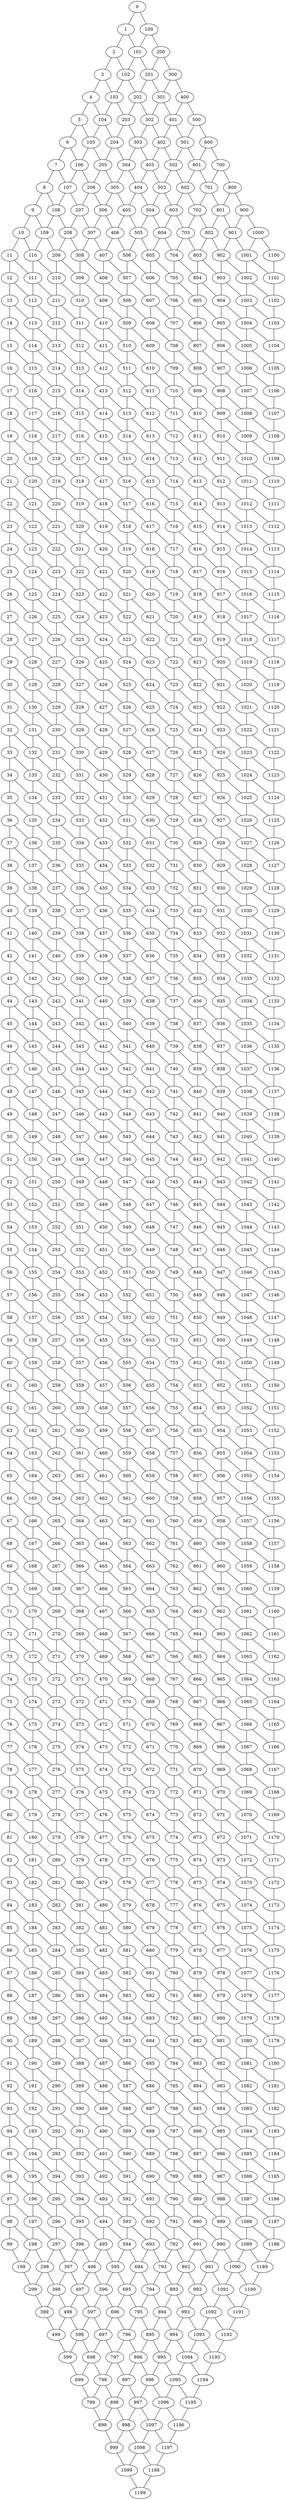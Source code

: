 graph G {
  0;
  1;
  2;
  3;
  4;
  5;
  6;
  7;
  8;
  9;
  10;
  11;
  12;
  13;
  14;
  15;
  16;
  17;
  18;
  19;
  20;
  21;
  22;
  23;
  24;
  25;
  26;
  27;
  28;
  29;
  30;
  31;
  32;
  33;
  34;
  35;
  36;
  37;
  38;
  39;
  40;
  41;
  42;
  43;
  44;
  45;
  46;
  47;
  48;
  49;
  50;
  51;
  52;
  53;
  54;
  55;
  56;
  57;
  58;
  59;
  60;
  61;
  62;
  63;
  64;
  65;
  66;
  67;
  68;
  69;
  70;
  71;
  72;
  73;
  74;
  75;
  76;
  77;
  78;
  79;
  80;
  81;
  82;
  83;
  84;
  85;
  86;
  87;
  88;
  89;
  90;
  91;
  92;
  93;
  94;
  95;
  96;
  97;
  98;
  99;
  100;
  101;
  102;
  103;
  104;
  105;
  106;
  107;
  108;
  109;
  110;
  111;
  112;
  113;
  114;
  115;
  116;
  117;
  118;
  119;
  120;
  121;
  122;
  123;
  124;
  125;
  126;
  127;
  128;
  129;
  130;
  131;
  132;
  133;
  134;
  135;
  136;
  137;
  138;
  139;
  140;
  141;
  142;
  143;
  144;
  145;
  146;
  147;
  148;
  149;
  150;
  151;
  152;
  153;
  154;
  155;
  156;
  157;
  158;
  159;
  160;
  161;
  162;
  163;
  164;
  165;
  166;
  167;
  168;
  169;
  170;
  171;
  172;
  173;
  174;
  175;
  176;
  177;
  178;
  179;
  180;
  181;
  182;
  183;
  184;
  185;
  186;
  187;
  188;
  189;
  190;
  191;
  192;
  193;
  194;
  195;
  196;
  197;
  198;
  199;
  200;
  201;
  202;
  203;
  204;
  205;
  206;
  207;
  208;
  209;
  210;
  211;
  212;
  213;
  214;
  215;
  216;
  217;
  218;
  219;
  220;
  221;
  222;
  223;
  224;
  225;
  226;
  227;
  228;
  229;
  230;
  231;
  232;
  233;
  234;
  235;
  236;
  237;
  238;
  239;
  240;
  241;
  242;
  243;
  244;
  245;
  246;
  247;
  248;
  249;
  250;
  251;
  252;
  253;
  254;
  255;
  256;
  257;
  258;
  259;
  260;
  261;
  262;
  263;
  264;
  265;
  266;
  267;
  268;
  269;
  270;
  271;
  272;
  273;
  274;
  275;
  276;
  277;
  278;
  279;
  280;
  281;
  282;
  283;
  284;
  285;
  286;
  287;
  288;
  289;
  290;
  291;
  292;
  293;
  294;
  295;
  296;
  297;
  298;
  299;
  300;
  301;
  302;
  303;
  304;
  305;
  306;
  307;
  308;
  309;
  310;
  311;
  312;
  313;
  314;
  315;
  316;
  317;
  318;
  319;
  320;
  321;
  322;
  323;
  324;
  325;
  326;
  327;
  328;
  329;
  330;
  331;
  332;
  333;
  334;
  335;
  336;
  337;
  338;
  339;
  340;
  341;
  342;
  343;
  344;
  345;
  346;
  347;
  348;
  349;
  350;
  351;
  352;
  353;
  354;
  355;
  356;
  357;
  358;
  359;
  360;
  361;
  362;
  363;
  364;
  365;
  366;
  367;
  368;
  369;
  370;
  371;
  372;
  373;
  374;
  375;
  376;
  377;
  378;
  379;
  380;
  381;
  382;
  383;
  384;
  385;
  386;
  387;
  388;
  389;
  390;
  391;
  392;
  393;
  394;
  395;
  396;
  397;
  398;
  399;
  400;
  401;
  402;
  403;
  404;
  405;
  406;
  407;
  408;
  409;
  410;
  411;
  412;
  413;
  414;
  415;
  416;
  417;
  418;
  419;
  420;
  421;
  422;
  423;
  424;
  425;
  426;
  427;
  428;
  429;
  430;
  431;
  432;
  433;
  434;
  435;
  436;
  437;
  438;
  439;
  440;
  441;
  442;
  443;
  444;
  445;
  446;
  447;
  448;
  449;
  450;
  451;
  452;
  453;
  454;
  455;
  456;
  457;
  458;
  459;
  460;
  461;
  462;
  463;
  464;
  465;
  466;
  467;
  468;
  469;
  470;
  471;
  472;
  473;
  474;
  475;
  476;
  477;
  478;
  479;
  480;
  481;
  482;
  483;
  484;
  485;
  486;
  487;
  488;
  489;
  490;
  491;
  492;
  493;
  494;
  495;
  496;
  497;
  498;
  499;
  500;
  501;
  502;
  503;
  504;
  505;
  506;
  507;
  508;
  509;
  510;
  511;
  512;
  513;
  514;
  515;
  516;
  517;
  518;
  519;
  520;
  521;
  522;
  523;
  524;
  525;
  526;
  527;
  528;
  529;
  530;
  531;
  532;
  533;
  534;
  535;
  536;
  537;
  538;
  539;
  540;
  541;
  542;
  543;
  544;
  545;
  546;
  547;
  548;
  549;
  550;
  551;
  552;
  553;
  554;
  555;
  556;
  557;
  558;
  559;
  560;
  561;
  562;
  563;
  564;
  565;
  566;
  567;
  568;
  569;
  570;
  571;
  572;
  573;
  574;
  575;
  576;
  577;
  578;
  579;
  580;
  581;
  582;
  583;
  584;
  585;
  586;
  587;
  588;
  589;
  590;
  591;
  592;
  593;
  594;
  595;
  596;
  597;
  598;
  599;
  600;
  601;
  602;
  603;
  604;
  605;
  606;
  607;
  608;
  609;
  610;
  611;
  612;
  613;
  614;
  615;
  616;
  617;
  618;
  619;
  620;
  621;
  622;
  623;
  624;
  625;
  626;
  627;
  628;
  629;
  630;
  631;
  632;
  633;
  634;
  635;
  636;
  637;
  638;
  639;
  640;
  641;
  642;
  643;
  644;
  645;
  646;
  647;
  648;
  649;
  650;
  651;
  652;
  653;
  654;
  655;
  656;
  657;
  658;
  659;
  660;
  661;
  662;
  663;
  664;
  665;
  666;
  667;
  668;
  669;
  670;
  671;
  672;
  673;
  674;
  675;
  676;
  677;
  678;
  679;
  680;
  681;
  682;
  683;
  684;
  685;
  686;
  687;
  688;
  689;
  690;
  691;
  692;
  693;
  694;
  695;
  696;
  697;
  698;
  699;
  700;
  701;
  702;
  703;
  704;
  705;
  706;
  707;
  708;
  709;
  710;
  711;
  712;
  713;
  714;
  715;
  716;
  717;
  718;
  719;
  720;
  721;
  722;
  723;
  724;
  725;
  726;
  727;
  728;
  729;
  730;
  731;
  732;
  733;
  734;
  735;
  736;
  737;
  738;
  739;
  740;
  741;
  742;
  743;
  744;
  745;
  746;
  747;
  748;
  749;
  750;
  751;
  752;
  753;
  754;
  755;
  756;
  757;
  758;
  759;
  760;
  761;
  762;
  763;
  764;
  765;
  766;
  767;
  768;
  769;
  770;
  771;
  772;
  773;
  774;
  775;
  776;
  777;
  778;
  779;
  780;
  781;
  782;
  783;
  784;
  785;
  786;
  787;
  788;
  789;
  790;
  791;
  792;
  793;
  794;
  795;
  796;
  797;
  798;
  799;
  800;
  801;
  802;
  803;
  804;
  805;
  806;
  807;
  808;
  809;
  810;
  811;
  812;
  813;
  814;
  815;
  816;
  817;
  818;
  819;
  820;
  821;
  822;
  823;
  824;
  825;
  826;
  827;
  828;
  829;
  830;
  831;
  832;
  833;
  834;
  835;
  836;
  837;
  838;
  839;
  840;
  841;
  842;
  843;
  844;
  845;
  846;
  847;
  848;
  849;
  850;
  851;
  852;
  853;
  854;
  855;
  856;
  857;
  858;
  859;
  860;
  861;
  862;
  863;
  864;
  865;
  866;
  867;
  868;
  869;
  870;
  871;
  872;
  873;
  874;
  875;
  876;
  877;
  878;
  879;
  880;
  881;
  882;
  883;
  884;
  885;
  886;
  887;
  888;
  889;
  890;
  891;
  892;
  893;
  894;
  895;
  896;
  897;
  898;
  899;
  900;
  901;
  902;
  903;
  904;
  905;
  906;
  907;
  908;
  909;
  910;
  911;
  912;
  913;
  914;
  915;
  916;
  917;
  918;
  919;
  920;
  921;
  922;
  923;
  924;
  925;
  926;
  927;
  928;
  929;
  930;
  931;
  932;
  933;
  934;
  935;
  936;
  937;
  938;
  939;
  940;
  941;
  942;
  943;
  944;
  945;
  946;
  947;
  948;
  949;
  950;
  951;
  952;
  953;
  954;
  955;
  956;
  957;
  958;
  959;
  960;
  961;
  962;
  963;
  964;
  965;
  966;
  967;
  968;
  969;
  970;
  971;
  972;
  973;
  974;
  975;
  976;
  977;
  978;
  979;
  980;
  981;
  982;
  983;
  984;
  985;
  986;
  987;
  988;
  989;
  990;
  991;
  992;
  993;
  994;
  995;
  996;
  997;
  998;
  999;
  1000;
  1001;
  1002;
  1003;
  1004;
  1005;
  1006;
  1007;
  1008;
  1009;
  1010;
  1011;
  1012;
  1013;
  1014;
  1015;
  1016;
  1017;
  1018;
  1019;
  1020;
  1021;
  1022;
  1023;
  1024;
  1025;
  1026;
  1027;
  1028;
  1029;
  1030;
  1031;
  1032;
  1033;
  1034;
  1035;
  1036;
  1037;
  1038;
  1039;
  1040;
  1041;
  1042;
  1043;
  1044;
  1045;
  1046;
  1047;
  1048;
  1049;
  1050;
  1051;
  1052;
  1053;
  1054;
  1055;
  1056;
  1057;
  1058;
  1059;
  1060;
  1061;
  1062;
  1063;
  1064;
  1065;
  1066;
  1067;
  1068;
  1069;
  1070;
  1071;
  1072;
  1073;
  1074;
  1075;
  1076;
  1077;
  1078;
  1079;
  1080;
  1081;
  1082;
  1083;
  1084;
  1085;
  1086;
  1087;
  1088;
  1089;
  1090;
  1091;
  1092;
  1093;
  1094;
  1095;
  1096;
  1097;
  1098;
  1099;
  1100;
  1101;
  1102;
  1103;
  1104;
  1105;
  1106;
  1107;
  1108;
  1109;
  1110;
  1111;
  1112;
  1113;
  1114;
  1115;
  1116;
  1117;
  1118;
  1119;
  1120;
  1121;
  1122;
  1123;
  1124;
  1125;
  1126;
  1127;
  1128;
  1129;
  1130;
  1131;
  1132;
  1133;
  1134;
  1135;
  1136;
  1137;
  1138;
  1139;
  1140;
  1141;
  1142;
  1143;
  1144;
  1145;
  1146;
  1147;
  1148;
  1149;
  1150;
  1151;
  1152;
  1153;
  1154;
  1155;
  1156;
  1157;
  1158;
  1159;
  1160;
  1161;
  1162;
  1163;
  1164;
  1165;
  1166;
  1167;
  1168;
  1169;
  1170;
  1171;
  1172;
  1173;
  1174;
  1175;
  1176;
  1177;
  1178;
  1179;
  1180;
  1181;
  1182;
  1183;
  1184;
  1185;
  1186;
  1187;
  1188;
  1189;
  1190;
  1191;
  1192;
  1193;
  1194;
  1195;
  1196;
  1197;
  1198;
  1199;
   0 -- 100;
   0 -- 1;
   1 -- 101;
   1 -- 2;
   2 -- 102;
   2 -- 3;
   3 -- 103;
   3 -- 4;
   4 -- 104;
   4 -- 5;
   5 -- 105;
   5 -- 6;
   6 -- 106;
   6 -- 7;
   7 -- 107;
   7 -- 8;
   8 -- 108;
   8 -- 9;
   9 -- 109;
   9 -- 10;
   10 -- 110;
   10 -- 11;
   11 -- 111;
   11 -- 12;
   12 -- 112;
   12 -- 13;
   13 -- 113;
   13 -- 14;
   14 -- 114;
   14 -- 15;
   15 -- 115;
   15 -- 16;
   16 -- 116;
   16 -- 17;
   17 -- 117;
   17 -- 18;
   18 -- 118;
   18 -- 19;
   19 -- 119;
   19 -- 20;
   20 -- 120;
   20 -- 21;
   21 -- 121;
   21 -- 22;
   22 -- 122;
   22 -- 23;
   23 -- 123;
   23 -- 24;
   24 -- 124;
   24 -- 25;
   25 -- 125;
   25 -- 26;
   26 -- 126;
   26 -- 27;
   27 -- 127;
   27 -- 28;
   28 -- 128;
   28 -- 29;
   29 -- 129;
   29 -- 30;
   30 -- 130;
   30 -- 31;
   31 -- 131;
   31 -- 32;
   32 -- 132;
   32 -- 33;
   33 -- 133;
   33 -- 34;
   34 -- 134;
   34 -- 35;
   35 -- 135;
   35 -- 36;
   36 -- 136;
   36 -- 37;
   37 -- 137;
   37 -- 38;
   38 -- 138;
   38 -- 39;
   39 -- 139;
   39 -- 40;
   40 -- 140;
   40 -- 41;
   41 -- 141;
   41 -- 42;
   42 -- 142;
   42 -- 43;
   43 -- 143;
   43 -- 44;
   44 -- 144;
   44 -- 45;
   45 -- 145;
   45 -- 46;
   46 -- 146;
   46 -- 47;
   47 -- 147;
   47 -- 48;
   48 -- 148;
   48 -- 49;
   49 -- 149;
   49 -- 50;
   50 -- 150;
   50 -- 51;
   51 -- 151;
   51 -- 52;
   52 -- 152;
   52 -- 53;
   53 -- 153;
   53 -- 54;
   54 -- 154;
   54 -- 55;
   55 -- 155;
   55 -- 56;
   56 -- 156;
   56 -- 57;
   57 -- 157;
   57 -- 58;
   58 -- 158;
   58 -- 59;
   59 -- 159;
   59 -- 60;
   60 -- 160;
   60 -- 61;
   61 -- 161;
   61 -- 62;
   62 -- 162;
   62 -- 63;
   63 -- 163;
   63 -- 64;
   64 -- 164;
   64 -- 65;
   65 -- 165;
   65 -- 66;
   66 -- 166;
   66 -- 67;
   67 -- 167;
   67 -- 68;
   68 -- 168;
   68 -- 69;
   69 -- 169;
   69 -- 70;
   70 -- 170;
   70 -- 71;
   71 -- 171;
   71 -- 72;
   72 -- 172;
   72 -- 73;
   73 -- 173;
   73 -- 74;
   74 -- 174;
   74 -- 75;
   75 -- 175;
   75 -- 76;
   76 -- 176;
   76 -- 77;
   77 -- 177;
   77 -- 78;
   78 -- 178;
   78 -- 79;
   79 -- 179;
   79 -- 80;
   80 -- 180;
   80 -- 81;
   81 -- 181;
   81 -- 82;
   82 -- 182;
   82 -- 83;
   83 -- 183;
   83 -- 84;
   84 -- 184;
   84 -- 85;
   85 -- 185;
   85 -- 86;
   86 -- 186;
   86 -- 87;
   87 -- 187;
   87 -- 88;
   88 -- 188;
   88 -- 89;
   89 -- 189;
   89 -- 90;
   90 -- 190;
   90 -- 91;
   91 -- 191;
   91 -- 92;
   92 -- 192;
   92 -- 93;
   93 -- 193;
   93 -- 94;
   94 -- 194;
   94 -- 95;
   95 -- 195;
   95 -- 96;
   96 -- 196;
   96 -- 97;
   97 -- 197;
   97 -- 98;
   98 -- 198;
   98 -- 99;
   99 -- 199;
   100 -- 200;
   100 -- 101;
   101 -- 201;
   101 -- 102;
   102 -- 202;
   102 -- 103;
   103 -- 203;
   103 -- 104;
   104 -- 204;
   104 -- 105;
   105 -- 205;
   105 -- 106;
   106 -- 206;
   106 -- 107;
   107 -- 207;
   107 -- 108;
   108 -- 208;
   108 -- 109;
   109 -- 209;
   109 -- 110;
   110 -- 210;
   110 -- 111;
   111 -- 211;
   111 -- 112;
   112 -- 212;
   112 -- 113;
   113 -- 213;
   113 -- 114;
   114 -- 214;
   114 -- 115;
   115 -- 215;
   115 -- 116;
   116 -- 216;
   116 -- 117;
   117 -- 217;
   117 -- 118;
   118 -- 218;
   118 -- 119;
   119 -- 219;
   119 -- 120;
   120 -- 220;
   120 -- 121;
   121 -- 221;
   121 -- 122;
   122 -- 222;
   122 -- 123;
   123 -- 223;
   123 -- 124;
   124 -- 224;
   124 -- 125;
   125 -- 225;
   125 -- 126;
   126 -- 226;
   126 -- 127;
   127 -- 227;
   127 -- 128;
   128 -- 228;
   128 -- 129;
   129 -- 229;
   129 -- 130;
   130 -- 230;
   130 -- 131;
   131 -- 231;
   131 -- 132;
   132 -- 232;
   132 -- 133;
   133 -- 233;
   133 -- 134;
   134 -- 234;
   134 -- 135;
   135 -- 235;
   135 -- 136;
   136 -- 236;
   136 -- 137;
   137 -- 237;
   137 -- 138;
   138 -- 238;
   138 -- 139;
   139 -- 239;
   139 -- 140;
   140 -- 240;
   140 -- 141;
   141 -- 241;
   141 -- 142;
   142 -- 242;
   142 -- 143;
   143 -- 243;
   143 -- 144;
   144 -- 244;
   144 -- 145;
   145 -- 245;
   145 -- 146;
   146 -- 246;
   146 -- 147;
   147 -- 247;
   147 -- 148;
   148 -- 248;
   148 -- 149;
   149 -- 249;
   149 -- 150;
   150 -- 250;
   150 -- 151;
   151 -- 251;
   151 -- 152;
   152 -- 252;
   152 -- 153;
   153 -- 253;
   153 -- 154;
   154 -- 254;
   154 -- 155;
   155 -- 255;
   155 -- 156;
   156 -- 256;
   156 -- 157;
   157 -- 257;
   157 -- 158;
   158 -- 258;
   158 -- 159;
   159 -- 259;
   159 -- 160;
   160 -- 260;
   160 -- 161;
   161 -- 261;
   161 -- 162;
   162 -- 262;
   162 -- 163;
   163 -- 263;
   163 -- 164;
   164 -- 264;
   164 -- 165;
   165 -- 265;
   165 -- 166;
   166 -- 266;
   166 -- 167;
   167 -- 267;
   167 -- 168;
   168 -- 268;
   168 -- 169;
   169 -- 269;
   169 -- 170;
   170 -- 270;
   170 -- 171;
   171 -- 271;
   171 -- 172;
   172 -- 272;
   172 -- 173;
   173 -- 273;
   173 -- 174;
   174 -- 274;
   174 -- 175;
   175 -- 275;
   175 -- 176;
   176 -- 276;
   176 -- 177;
   177 -- 277;
   177 -- 178;
   178 -- 278;
   178 -- 179;
   179 -- 279;
   179 -- 180;
   180 -- 280;
   180 -- 181;
   181 -- 281;
   181 -- 182;
   182 -- 282;
   182 -- 183;
   183 -- 283;
   183 -- 184;
   184 -- 284;
   184 -- 185;
   185 -- 285;
   185 -- 186;
   186 -- 286;
   186 -- 187;
   187 -- 287;
   187 -- 188;
   188 -- 288;
   188 -- 189;
   189 -- 289;
   189 -- 190;
   190 -- 290;
   190 -- 191;
   191 -- 291;
   191 -- 192;
   192 -- 292;
   192 -- 193;
   193 -- 293;
   193 -- 194;
   194 -- 294;
   194 -- 195;
   195 -- 295;
   195 -- 196;
   196 -- 296;
   196 -- 197;
   197 -- 297;
   197 -- 198;
   198 -- 298;
   198 -- 199;
   199 -- 299;
   200 -- 300;
   200 -- 201;
   201 -- 301;
   201 -- 202;
   202 -- 302;
   202 -- 203;
   203 -- 303;
   203 -- 204;
   204 -- 304;
   204 -- 205;
   205 -- 305;
   205 -- 206;
   206 -- 306;
   206 -- 207;
   207 -- 307;
   207 -- 208;
   208 -- 308;
   208 -- 209;
   209 -- 309;
   209 -- 210;
   210 -- 310;
   210 -- 211;
   211 -- 311;
   211 -- 212;
   212 -- 312;
   212 -- 213;
   213 -- 313;
   213 -- 214;
   214 -- 314;
   214 -- 215;
   215 -- 315;
   215 -- 216;
   216 -- 316;
   216 -- 217;
   217 -- 317;
   217 -- 218;
   218 -- 318;
   218 -- 219;
   219 -- 319;
   219 -- 220;
   220 -- 320;
   220 -- 221;
   221 -- 321;
   221 -- 222;
   222 -- 322;
   222 -- 223;
   223 -- 323;
   223 -- 224;
   224 -- 324;
   224 -- 225;
   225 -- 325;
   225 -- 226;
   226 -- 326;
   226 -- 227;
   227 -- 327;
   227 -- 228;
   228 -- 328;
   228 -- 229;
   229 -- 329;
   229 -- 230;
   230 -- 330;
   230 -- 231;
   231 -- 331;
   231 -- 232;
   232 -- 332;
   232 -- 233;
   233 -- 333;
   233 -- 234;
   234 -- 334;
   234 -- 235;
   235 -- 335;
   235 -- 236;
   236 -- 336;
   236 -- 237;
   237 -- 337;
   237 -- 238;
   238 -- 338;
   238 -- 239;
   239 -- 339;
   239 -- 240;
   240 -- 340;
   240 -- 241;
   241 -- 341;
   241 -- 242;
   242 -- 342;
   242 -- 243;
   243 -- 343;
   243 -- 244;
   244 -- 344;
   244 -- 245;
   245 -- 345;
   245 -- 246;
   246 -- 346;
   246 -- 247;
   247 -- 347;
   247 -- 248;
   248 -- 348;
   248 -- 249;
   249 -- 349;
   249 -- 250;
   250 -- 350;
   250 -- 251;
   251 -- 351;
   251 -- 252;
   252 -- 352;
   252 -- 253;
   253 -- 353;
   253 -- 254;
   254 -- 354;
   254 -- 255;
   255 -- 355;
   255 -- 256;
   256 -- 356;
   256 -- 257;
   257 -- 357;
   257 -- 258;
   258 -- 358;
   258 -- 259;
   259 -- 359;
   259 -- 260;
   260 -- 360;
   260 -- 261;
   261 -- 361;
   261 -- 262;
   262 -- 362;
   262 -- 263;
   263 -- 363;
   263 -- 264;
   264 -- 364;
   264 -- 265;
   265 -- 365;
   265 -- 266;
   266 -- 366;
   266 -- 267;
   267 -- 367;
   267 -- 268;
   268 -- 368;
   268 -- 269;
   269 -- 369;
   269 -- 270;
   270 -- 370;
   270 -- 271;
   271 -- 371;
   271 -- 272;
   272 -- 372;
   272 -- 273;
   273 -- 373;
   273 -- 274;
   274 -- 374;
   274 -- 275;
   275 -- 375;
   275 -- 276;
   276 -- 376;
   276 -- 277;
   277 -- 377;
   277 -- 278;
   278 -- 378;
   278 -- 279;
   279 -- 379;
   279 -- 280;
   280 -- 380;
   280 -- 281;
   281 -- 381;
   281 -- 282;
   282 -- 382;
   282 -- 283;
   283 -- 383;
   283 -- 284;
   284 -- 384;
   284 -- 285;
   285 -- 385;
   285 -- 286;
   286 -- 386;
   286 -- 287;
   287 -- 387;
   287 -- 288;
   288 -- 388;
   288 -- 289;
   289 -- 389;
   289 -- 290;
   290 -- 390;
   290 -- 291;
   291 -- 391;
   291 -- 292;
   292 -- 392;
   292 -- 293;
   293 -- 393;
   293 -- 294;
   294 -- 394;
   294 -- 295;
   295 -- 395;
   295 -- 296;
   296 -- 396;
   296 -- 297;
   297 -- 397;
   297 -- 298;
   298 -- 398;
   298 -- 299;
   299 -- 399;
   300 -- 400;
   300 -- 301;
   301 -- 401;
   301 -- 302;
   302 -- 402;
   302 -- 303;
   303 -- 403;
   303 -- 304;
   304 -- 404;
   304 -- 305;
   305 -- 405;
   305 -- 306;
   306 -- 406;
   306 -- 307;
   307 -- 407;
   307 -- 308;
   308 -- 408;
   308 -- 309;
   309 -- 409;
   309 -- 310;
   310 -- 410;
   310 -- 311;
   311 -- 411;
   311 -- 312;
   312 -- 412;
   312 -- 313;
   313 -- 413;
   313 -- 314;
   314 -- 414;
   314 -- 315;
   315 -- 415;
   315 -- 316;
   316 -- 416;
   316 -- 317;
   317 -- 417;
   317 -- 318;
   318 -- 418;
   318 -- 319;
   319 -- 419;
   319 -- 320;
   320 -- 420;
   320 -- 321;
   321 -- 421;
   321 -- 322;
   322 -- 422;
   322 -- 323;
   323 -- 423;
   323 -- 324;
   324 -- 424;
   324 -- 325;
   325 -- 425;
   325 -- 326;
   326 -- 426;
   326 -- 327;
   327 -- 427;
   327 -- 328;
   328 -- 428;
   328 -- 329;
   329 -- 429;
   329 -- 330;
   330 -- 430;
   330 -- 331;
   331 -- 431;
   331 -- 332;
   332 -- 432;
   332 -- 333;
   333 -- 433;
   333 -- 334;
   334 -- 434;
   334 -- 335;
   335 -- 435;
   335 -- 336;
   336 -- 436;
   336 -- 337;
   337 -- 437;
   337 -- 338;
   338 -- 438;
   338 -- 339;
   339 -- 439;
   339 -- 340;
   340 -- 440;
   340 -- 341;
   341 -- 441;
   341 -- 342;
   342 -- 442;
   342 -- 343;
   343 -- 443;
   343 -- 344;
   344 -- 444;
   344 -- 345;
   345 -- 445;
   345 -- 346;
   346 -- 446;
   346 -- 347;
   347 -- 447;
   347 -- 348;
   348 -- 448;
   348 -- 349;
   349 -- 449;
   349 -- 350;
   350 -- 450;
   350 -- 351;
   351 -- 451;
   351 -- 352;
   352 -- 452;
   352 -- 353;
   353 -- 453;
   353 -- 354;
   354 -- 454;
   354 -- 355;
   355 -- 455;
   355 -- 356;
   356 -- 456;
   356 -- 357;
   357 -- 457;
   357 -- 358;
   358 -- 458;
   358 -- 359;
   359 -- 459;
   359 -- 360;
   360 -- 460;
   360 -- 361;
   361 -- 461;
   361 -- 362;
   362 -- 462;
   362 -- 363;
   363 -- 463;
   363 -- 364;
   364 -- 464;
   364 -- 365;
   365 -- 465;
   365 -- 366;
   366 -- 466;
   366 -- 367;
   367 -- 467;
   367 -- 368;
   368 -- 468;
   368 -- 369;
   369 -- 469;
   369 -- 370;
   370 -- 470;
   370 -- 371;
   371 -- 471;
   371 -- 372;
   372 -- 472;
   372 -- 373;
   373 -- 473;
   373 -- 374;
   374 -- 474;
   374 -- 375;
   375 -- 475;
   375 -- 376;
   376 -- 476;
   376 -- 377;
   377 -- 477;
   377 -- 378;
   378 -- 478;
   378 -- 379;
   379 -- 479;
   379 -- 380;
   380 -- 480;
   380 -- 381;
   381 -- 481;
   381 -- 382;
   382 -- 482;
   382 -- 383;
   383 -- 483;
   383 -- 384;
   384 -- 484;
   384 -- 385;
   385 -- 485;
   385 -- 386;
   386 -- 486;
   386 -- 387;
   387 -- 487;
   387 -- 388;
   388 -- 488;
   388 -- 389;
   389 -- 489;
   389 -- 390;
   390 -- 490;
   390 -- 391;
   391 -- 491;
   391 -- 392;
   392 -- 492;
   392 -- 393;
   393 -- 493;
   393 -- 394;
   394 -- 494;
   394 -- 395;
   395 -- 495;
   395 -- 396;
   396 -- 496;
   396 -- 397;
   397 -- 497;
   397 -- 398;
   398 -- 498;
   398 -- 399;
   399 -- 499;
   400 -- 500;
   400 -- 401;
   401 -- 501;
   401 -- 402;
   402 -- 502;
   402 -- 403;
   403 -- 503;
   403 -- 404;
   404 -- 504;
   404 -- 405;
   405 -- 505;
   405 -- 406;
   406 -- 506;
   406 -- 407;
   407 -- 507;
   407 -- 408;
   408 -- 508;
   408 -- 409;
   409 -- 509;
   409 -- 410;
   410 -- 510;
   410 -- 411;
   411 -- 511;
   411 -- 412;
   412 -- 512;
   412 -- 413;
   413 -- 513;
   413 -- 414;
   414 -- 514;
   414 -- 415;
   415 -- 515;
   415 -- 416;
   416 -- 516;
   416 -- 417;
   417 -- 517;
   417 -- 418;
   418 -- 518;
   418 -- 419;
   419 -- 519;
   419 -- 420;
   420 -- 520;
   420 -- 421;
   421 -- 521;
   421 -- 422;
   422 -- 522;
   422 -- 423;
   423 -- 523;
   423 -- 424;
   424 -- 524;
   424 -- 425;
   425 -- 525;
   425 -- 426;
   426 -- 526;
   426 -- 427;
   427 -- 527;
   427 -- 428;
   428 -- 528;
   428 -- 429;
   429 -- 529;
   429 -- 430;
   430 -- 530;
   430 -- 431;
   431 -- 531;
   431 -- 432;
   432 -- 532;
   432 -- 433;
   433 -- 533;
   433 -- 434;
   434 -- 534;
   434 -- 435;
   435 -- 535;
   435 -- 436;
   436 -- 536;
   436 -- 437;
   437 -- 537;
   437 -- 438;
   438 -- 538;
   438 -- 439;
   439 -- 539;
   439 -- 440;
   440 -- 540;
   440 -- 441;
   441 -- 541;
   441 -- 442;
   442 -- 542;
   442 -- 443;
   443 -- 543;
   443 -- 444;
   444 -- 544;
   444 -- 445;
   445 -- 545;
   445 -- 446;
   446 -- 546;
   446 -- 447;
   447 -- 547;
   447 -- 448;
   448 -- 548;
   448 -- 449;
   449 -- 549;
   449 -- 450;
   450 -- 550;
   450 -- 451;
   451 -- 551;
   451 -- 452;
   452 -- 552;
   452 -- 453;
   453 -- 553;
   453 -- 454;
   454 -- 554;
   454 -- 455;
   455 -- 555;
   455 -- 456;
   456 -- 556;
   456 -- 457;
   457 -- 557;
   457 -- 458;
   458 -- 558;
   458 -- 459;
   459 -- 559;
   459 -- 460;
   460 -- 560;
   460 -- 461;
   461 -- 561;
   461 -- 462;
   462 -- 562;
   462 -- 463;
   463 -- 563;
   463 -- 464;
   464 -- 564;
   464 -- 465;
   465 -- 565;
   465 -- 466;
   466 -- 566;
   466 -- 467;
   467 -- 567;
   467 -- 468;
   468 -- 568;
   468 -- 469;
   469 -- 569;
   469 -- 470;
   470 -- 570;
   470 -- 471;
   471 -- 571;
   471 -- 472;
   472 -- 572;
   472 -- 473;
   473 -- 573;
   473 -- 474;
   474 -- 574;
   474 -- 475;
   475 -- 575;
   475 -- 476;
   476 -- 576;
   476 -- 477;
   477 -- 577;
   477 -- 478;
   478 -- 578;
   478 -- 479;
   479 -- 579;
   479 -- 480;
   480 -- 580;
   480 -- 481;
   481 -- 581;
   481 -- 482;
   482 -- 582;
   482 -- 483;
   483 -- 583;
   483 -- 484;
   484 -- 584;
   484 -- 485;
   485 -- 585;
   485 -- 486;
   486 -- 586;
   486 -- 487;
   487 -- 587;
   487 -- 488;
   488 -- 588;
   488 -- 489;
   489 -- 589;
   489 -- 490;
   490 -- 590;
   490 -- 491;
   491 -- 591;
   491 -- 492;
   492 -- 592;
   492 -- 493;
   493 -- 593;
   493 -- 494;
   494 -- 594;
   494 -- 495;
   495 -- 595;
   495 -- 496;
   496 -- 596;
   496 -- 497;
   497 -- 597;
   497 -- 498;
   498 -- 598;
   498 -- 499;
   499 -- 599;
   500 -- 600;
   500 -- 501;
   501 -- 601;
   501 -- 502;
   502 -- 602;
   502 -- 503;
   503 -- 603;
   503 -- 504;
   504 -- 604;
   504 -- 505;
   505 -- 605;
   505 -- 506;
   506 -- 606;
   506 -- 507;
   507 -- 607;
   507 -- 508;
   508 -- 608;
   508 -- 509;
   509 -- 609;
   509 -- 510;
   510 -- 610;
   510 -- 511;
   511 -- 611;
   511 -- 512;
   512 -- 612;
   512 -- 513;
   513 -- 613;
   513 -- 514;
   514 -- 614;
   514 -- 515;
   515 -- 615;
   515 -- 516;
   516 -- 616;
   516 -- 517;
   517 -- 617;
   517 -- 518;
   518 -- 618;
   518 -- 519;
   519 -- 619;
   519 -- 520;
   520 -- 620;
   520 -- 521;
   521 -- 621;
   521 -- 522;
   522 -- 622;
   522 -- 523;
   523 -- 623;
   523 -- 524;
   524 -- 624;
   524 -- 525;
   525 -- 625;
   525 -- 526;
   526 -- 626;
   526 -- 527;
   527 -- 627;
   527 -- 528;
   528 -- 628;
   528 -- 529;
   529 -- 629;
   529 -- 530;
   530 -- 630;
   530 -- 531;
   531 -- 631;
   531 -- 532;
   532 -- 632;
   532 -- 533;
   533 -- 633;
   533 -- 534;
   534 -- 634;
   534 -- 535;
   535 -- 635;
   535 -- 536;
   536 -- 636;
   536 -- 537;
   537 -- 637;
   537 -- 538;
   538 -- 638;
   538 -- 539;
   539 -- 639;
   539 -- 540;
   540 -- 640;
   540 -- 541;
   541 -- 641;
   541 -- 542;
   542 -- 642;
   542 -- 543;
   543 -- 643;
   543 -- 544;
   544 -- 644;
   544 -- 545;
   545 -- 645;
   545 -- 546;
   546 -- 646;
   546 -- 547;
   547 -- 647;
   547 -- 548;
   548 -- 648;
   548 -- 549;
   549 -- 649;
   549 -- 550;
   550 -- 650;
   550 -- 551;
   551 -- 651;
   551 -- 552;
   552 -- 652;
   552 -- 553;
   553 -- 653;
   553 -- 554;
   554 -- 654;
   554 -- 555;
   555 -- 655;
   555 -- 556;
   556 -- 656;
   556 -- 557;
   557 -- 657;
   557 -- 558;
   558 -- 658;
   558 -- 559;
   559 -- 659;
   559 -- 560;
   560 -- 660;
   560 -- 561;
   561 -- 661;
   561 -- 562;
   562 -- 662;
   562 -- 563;
   563 -- 663;
   563 -- 564;
   564 -- 664;
   564 -- 565;
   565 -- 665;
   565 -- 566;
   566 -- 666;
   566 -- 567;
   567 -- 667;
   567 -- 568;
   568 -- 668;
   568 -- 569;
   569 -- 669;
   569 -- 570;
   570 -- 670;
   570 -- 571;
   571 -- 671;
   571 -- 572;
   572 -- 672;
   572 -- 573;
   573 -- 673;
   573 -- 574;
   574 -- 674;
   574 -- 575;
   575 -- 675;
   575 -- 576;
   576 -- 676;
   576 -- 577;
   577 -- 677;
   577 -- 578;
   578 -- 678;
   578 -- 579;
   579 -- 679;
   579 -- 580;
   580 -- 680;
   580 -- 581;
   581 -- 681;
   581 -- 582;
   582 -- 682;
   582 -- 583;
   583 -- 683;
   583 -- 584;
   584 -- 684;
   584 -- 585;
   585 -- 685;
   585 -- 586;
   586 -- 686;
   586 -- 587;
   587 -- 687;
   587 -- 588;
   588 -- 688;
   588 -- 589;
   589 -- 689;
   589 -- 590;
   590 -- 690;
   590 -- 591;
   591 -- 691;
   591 -- 592;
   592 -- 692;
   592 -- 593;
   593 -- 693;
   593 -- 594;
   594 -- 694;
   594 -- 595;
   595 -- 695;
   595 -- 596;
   596 -- 696;
   596 -- 597;
   597 -- 697;
   597 -- 598;
   598 -- 698;
   598 -- 599;
   599 -- 699;
   600 -- 700;
   600 -- 601;
   601 -- 701;
   601 -- 602;
   602 -- 702;
   602 -- 603;
   603 -- 703;
   603 -- 604;
   604 -- 704;
   604 -- 605;
   605 -- 705;
   605 -- 606;
   606 -- 706;
   606 -- 607;
   607 -- 707;
   607 -- 608;
   608 -- 708;
   608 -- 609;
   609 -- 709;
   609 -- 610;
   610 -- 710;
   610 -- 611;
   611 -- 711;
   611 -- 612;
   612 -- 712;
   612 -- 613;
   613 -- 713;
   613 -- 614;
   614 -- 714;
   614 -- 615;
   615 -- 715;
   615 -- 616;
   616 -- 716;
   616 -- 617;
   617 -- 717;
   617 -- 618;
   618 -- 718;
   618 -- 619;
   619 -- 719;
   619 -- 620;
   620 -- 720;
   620 -- 621;
   621 -- 721;
   621 -- 622;
   622 -- 722;
   622 -- 623;
   623 -- 723;
   623 -- 624;
   624 -- 724;
   624 -- 625;
   625 -- 725;
   625 -- 626;
   626 -- 726;
   626 -- 627;
   627 -- 727;
   627 -- 628;
   628 -- 728;
   628 -- 629;
   629 -- 729;
   629 -- 630;
   630 -- 730;
   630 -- 631;
   631 -- 731;
   631 -- 632;
   632 -- 732;
   632 -- 633;
   633 -- 733;
   633 -- 634;
   634 -- 734;
   634 -- 635;
   635 -- 735;
   635 -- 636;
   636 -- 736;
   636 -- 637;
   637 -- 737;
   637 -- 638;
   638 -- 738;
   638 -- 639;
   639 -- 739;
   639 -- 640;
   640 -- 740;
   640 -- 641;
   641 -- 741;
   641 -- 642;
   642 -- 742;
   642 -- 643;
   643 -- 743;
   643 -- 644;
   644 -- 744;
   644 -- 645;
   645 -- 745;
   645 -- 646;
   646 -- 746;
   646 -- 647;
   647 -- 747;
   647 -- 648;
   648 -- 748;
   648 -- 649;
   649 -- 749;
   649 -- 650;
   650 -- 750;
   650 -- 651;
   651 -- 751;
   651 -- 652;
   652 -- 752;
   652 -- 653;
   653 -- 753;
   653 -- 654;
   654 -- 754;
   654 -- 655;
   655 -- 755;
   655 -- 656;
   656 -- 756;
   656 -- 657;
   657 -- 757;
   657 -- 658;
   658 -- 758;
   658 -- 659;
   659 -- 759;
   659 -- 660;
   660 -- 760;
   660 -- 661;
   661 -- 761;
   661 -- 662;
   662 -- 762;
   662 -- 663;
   663 -- 763;
   663 -- 664;
   664 -- 764;
   664 -- 665;
   665 -- 765;
   665 -- 666;
   666 -- 766;
   666 -- 667;
   667 -- 767;
   667 -- 668;
   668 -- 768;
   668 -- 669;
   669 -- 769;
   669 -- 670;
   670 -- 770;
   670 -- 671;
   671 -- 771;
   671 -- 672;
   672 -- 772;
   672 -- 673;
   673 -- 773;
   673 -- 674;
   674 -- 774;
   674 -- 675;
   675 -- 775;
   675 -- 676;
   676 -- 776;
   676 -- 677;
   677 -- 777;
   677 -- 678;
   678 -- 778;
   678 -- 679;
   679 -- 779;
   679 -- 680;
   680 -- 780;
   680 -- 681;
   681 -- 781;
   681 -- 682;
   682 -- 782;
   682 -- 683;
   683 -- 783;
   683 -- 684;
   684 -- 784;
   684 -- 685;
   685 -- 785;
   685 -- 686;
   686 -- 786;
   686 -- 687;
   687 -- 787;
   687 -- 688;
   688 -- 788;
   688 -- 689;
   689 -- 789;
   689 -- 690;
   690 -- 790;
   690 -- 691;
   691 -- 791;
   691 -- 692;
   692 -- 792;
   692 -- 693;
   693 -- 793;
   693 -- 694;
   694 -- 794;
   694 -- 695;
   695 -- 795;
   695 -- 696;
   696 -- 796;
   696 -- 697;
   697 -- 797;
   697 -- 698;
   698 -- 798;
   698 -- 699;
   699 -- 799;
   700 -- 800;
   700 -- 701;
   701 -- 801;
   701 -- 702;
   702 -- 802;
   702 -- 703;
   703 -- 803;
   703 -- 704;
   704 -- 804;
   704 -- 705;
   705 -- 805;
   705 -- 706;
   706 -- 806;
   706 -- 707;
   707 -- 807;
   707 -- 708;
   708 -- 808;
   708 -- 709;
   709 -- 809;
   709 -- 710;
   710 -- 810;
   710 -- 711;
   711 -- 811;
   711 -- 712;
   712 -- 812;
   712 -- 713;
   713 -- 813;
   713 -- 714;
   714 -- 814;
   714 -- 715;
   715 -- 815;
   715 -- 716;
   716 -- 816;
   716 -- 717;
   717 -- 817;
   717 -- 718;
   718 -- 818;
   718 -- 719;
   719 -- 819;
   719 -- 720;
   720 -- 820;
   720 -- 721;
   721 -- 821;
   721 -- 722;
   722 -- 822;
   722 -- 723;
   723 -- 823;
   723 -- 724;
   724 -- 824;
   724 -- 725;
   725 -- 825;
   725 -- 726;
   726 -- 826;
   726 -- 727;
   727 -- 827;
   727 -- 728;
   728 -- 828;
   728 -- 729;
   729 -- 829;
   729 -- 730;
   730 -- 830;
   730 -- 731;
   731 -- 831;
   731 -- 732;
   732 -- 832;
   732 -- 733;
   733 -- 833;
   733 -- 734;
   734 -- 834;
   734 -- 735;
   735 -- 835;
   735 -- 736;
   736 -- 836;
   736 -- 737;
   737 -- 837;
   737 -- 738;
   738 -- 838;
   738 -- 739;
   739 -- 839;
   739 -- 740;
   740 -- 840;
   740 -- 741;
   741 -- 841;
   741 -- 742;
   742 -- 842;
   742 -- 743;
   743 -- 843;
   743 -- 744;
   744 -- 844;
   744 -- 745;
   745 -- 845;
   745 -- 746;
   746 -- 846;
   746 -- 747;
   747 -- 847;
   747 -- 748;
   748 -- 848;
   748 -- 749;
   749 -- 849;
   749 -- 750;
   750 -- 850;
   750 -- 751;
   751 -- 851;
   751 -- 752;
   752 -- 852;
   752 -- 753;
   753 -- 853;
   753 -- 754;
   754 -- 854;
   754 -- 755;
   755 -- 855;
   755 -- 756;
   756 -- 856;
   756 -- 757;
   757 -- 857;
   757 -- 758;
   758 -- 858;
   758 -- 759;
   759 -- 859;
   759 -- 760;
   760 -- 860;
   760 -- 761;
   761 -- 861;
   761 -- 762;
   762 -- 862;
   762 -- 763;
   763 -- 863;
   763 -- 764;
   764 -- 864;
   764 -- 765;
   765 -- 865;
   765 -- 766;
   766 -- 866;
   766 -- 767;
   767 -- 867;
   767 -- 768;
   768 -- 868;
   768 -- 769;
   769 -- 869;
   769 -- 770;
   770 -- 870;
   770 -- 771;
   771 -- 871;
   771 -- 772;
   772 -- 872;
   772 -- 773;
   773 -- 873;
   773 -- 774;
   774 -- 874;
   774 -- 775;
   775 -- 875;
   775 -- 776;
   776 -- 876;
   776 -- 777;
   777 -- 877;
   777 -- 778;
   778 -- 878;
   778 -- 779;
   779 -- 879;
   779 -- 780;
   780 -- 880;
   780 -- 781;
   781 -- 881;
   781 -- 782;
   782 -- 882;
   782 -- 783;
   783 -- 883;
   783 -- 784;
   784 -- 884;
   784 -- 785;
   785 -- 885;
   785 -- 786;
   786 -- 886;
   786 -- 787;
   787 -- 887;
   787 -- 788;
   788 -- 888;
   788 -- 789;
   789 -- 889;
   789 -- 790;
   790 -- 890;
   790 -- 791;
   791 -- 891;
   791 -- 792;
   792 -- 892;
   792 -- 793;
   793 -- 893;
   793 -- 794;
   794 -- 894;
   794 -- 795;
   795 -- 895;
   795 -- 796;
   796 -- 896;
   796 -- 797;
   797 -- 897;
   797 -- 798;
   798 -- 898;
   798 -- 799;
   799 -- 899;
   800 -- 900;
   800 -- 801;
   801 -- 901;
   801 -- 802;
   802 -- 902;
   802 -- 803;
   803 -- 903;
   803 -- 804;
   804 -- 904;
   804 -- 805;
   805 -- 905;
   805 -- 806;
   806 -- 906;
   806 -- 807;
   807 -- 907;
   807 -- 808;
   808 -- 908;
   808 -- 809;
   809 -- 909;
   809 -- 810;
   810 -- 910;
   810 -- 811;
   811 -- 911;
   811 -- 812;
   812 -- 912;
   812 -- 813;
   813 -- 913;
   813 -- 814;
   814 -- 914;
   814 -- 815;
   815 -- 915;
   815 -- 816;
   816 -- 916;
   816 -- 817;
   817 -- 917;
   817 -- 818;
   818 -- 918;
   818 -- 819;
   819 -- 919;
   819 -- 820;
   820 -- 920;
   820 -- 821;
   821 -- 921;
   821 -- 822;
   822 -- 922;
   822 -- 823;
   823 -- 923;
   823 -- 824;
   824 -- 924;
   824 -- 825;
   825 -- 925;
   825 -- 826;
   826 -- 926;
   826 -- 827;
   827 -- 927;
   827 -- 828;
   828 -- 928;
   828 -- 829;
   829 -- 929;
   829 -- 830;
   830 -- 930;
   830 -- 831;
   831 -- 931;
   831 -- 832;
   832 -- 932;
   832 -- 833;
   833 -- 933;
   833 -- 834;
   834 -- 934;
   834 -- 835;
   835 -- 935;
   835 -- 836;
   836 -- 936;
   836 -- 837;
   837 -- 937;
   837 -- 838;
   838 -- 938;
   838 -- 839;
   839 -- 939;
   839 -- 840;
   840 -- 940;
   840 -- 841;
   841 -- 941;
   841 -- 842;
   842 -- 942;
   842 -- 843;
   843 -- 943;
   843 -- 844;
   844 -- 944;
   844 -- 845;
   845 -- 945;
   845 -- 846;
   846 -- 946;
   846 -- 847;
   847 -- 947;
   847 -- 848;
   848 -- 948;
   848 -- 849;
   849 -- 949;
   849 -- 850;
   850 -- 950;
   850 -- 851;
   851 -- 951;
   851 -- 852;
   852 -- 952;
   852 -- 853;
   853 -- 953;
   853 -- 854;
   854 -- 954;
   854 -- 855;
   855 -- 955;
   855 -- 856;
   856 -- 956;
   856 -- 857;
   857 -- 957;
   857 -- 858;
   858 -- 958;
   858 -- 859;
   859 -- 959;
   859 -- 860;
   860 -- 960;
   860 -- 861;
   861 -- 961;
   861 -- 862;
   862 -- 962;
   862 -- 863;
   863 -- 963;
   863 -- 864;
   864 -- 964;
   864 -- 865;
   865 -- 965;
   865 -- 866;
   866 -- 966;
   866 -- 867;
   867 -- 967;
   867 -- 868;
   868 -- 968;
   868 -- 869;
   869 -- 969;
   869 -- 870;
   870 -- 970;
   870 -- 871;
   871 -- 971;
   871 -- 872;
   872 -- 972;
   872 -- 873;
   873 -- 973;
   873 -- 874;
   874 -- 974;
   874 -- 875;
   875 -- 975;
   875 -- 876;
   876 -- 976;
   876 -- 877;
   877 -- 977;
   877 -- 878;
   878 -- 978;
   878 -- 879;
   879 -- 979;
   879 -- 880;
   880 -- 980;
   880 -- 881;
   881 -- 981;
   881 -- 882;
   882 -- 982;
   882 -- 883;
   883 -- 983;
   883 -- 884;
   884 -- 984;
   884 -- 885;
   885 -- 985;
   885 -- 886;
   886 -- 986;
   886 -- 887;
   887 -- 987;
   887 -- 888;
   888 -- 988;
   888 -- 889;
   889 -- 989;
   889 -- 890;
   890 -- 990;
   890 -- 891;
   891 -- 991;
   891 -- 892;
   892 -- 992;
   892 -- 893;
   893 -- 993;
   893 -- 894;
   894 -- 994;
   894 -- 895;
   895 -- 995;
   895 -- 896;
   896 -- 996;
   896 -- 897;
   897 -- 997;
   897 -- 898;
   898 -- 998;
   898 -- 899;
   899 -- 999;
   900 -- 1000;
   900 -- 901;
   901 -- 1001;
   901 -- 902;
   902 -- 1002;
   902 -- 903;
   903 -- 1003;
   903 -- 904;
   904 -- 1004;
   904 -- 905;
   905 -- 1005;
   905 -- 906;
   906 -- 1006;
   906 -- 907;
   907 -- 1007;
   907 -- 908;
   908 -- 1008;
   908 -- 909;
   909 -- 1009;
   909 -- 910;
   910 -- 1010;
   910 -- 911;
   911 -- 1011;
   911 -- 912;
   912 -- 1012;
   912 -- 913;
   913 -- 1013;
   913 -- 914;
   914 -- 1014;
   914 -- 915;
   915 -- 1015;
   915 -- 916;
   916 -- 1016;
   916 -- 917;
   917 -- 1017;
   917 -- 918;
   918 -- 1018;
   918 -- 919;
   919 -- 1019;
   919 -- 920;
   920 -- 1020;
   920 -- 921;
   921 -- 1021;
   921 -- 922;
   922 -- 1022;
   922 -- 923;
   923 -- 1023;
   923 -- 924;
   924 -- 1024;
   924 -- 925;
   925 -- 1025;
   925 -- 926;
   926 -- 1026;
   926 -- 927;
   927 -- 1027;
   927 -- 928;
   928 -- 1028;
   928 -- 929;
   929 -- 1029;
   929 -- 930;
   930 -- 1030;
   930 -- 931;
   931 -- 1031;
   931 -- 932;
   932 -- 1032;
   932 -- 933;
   933 -- 1033;
   933 -- 934;
   934 -- 1034;
   934 -- 935;
   935 -- 1035;
   935 -- 936;
   936 -- 1036;
   936 -- 937;
   937 -- 1037;
   937 -- 938;
   938 -- 1038;
   938 -- 939;
   939 -- 1039;
   939 -- 940;
   940 -- 1040;
   940 -- 941;
   941 -- 1041;
   941 -- 942;
   942 -- 1042;
   942 -- 943;
   943 -- 1043;
   943 -- 944;
   944 -- 1044;
   944 -- 945;
   945 -- 1045;
   945 -- 946;
   946 -- 1046;
   946 -- 947;
   947 -- 1047;
   947 -- 948;
   948 -- 1048;
   948 -- 949;
   949 -- 1049;
   949 -- 950;
   950 -- 1050;
   950 -- 951;
   951 -- 1051;
   951 -- 952;
   952 -- 1052;
   952 -- 953;
   953 -- 1053;
   953 -- 954;
   954 -- 1054;
   954 -- 955;
   955 -- 1055;
   955 -- 956;
   956 -- 1056;
   956 -- 957;
   957 -- 1057;
   957 -- 958;
   958 -- 1058;
   958 -- 959;
   959 -- 1059;
   959 -- 960;
   960 -- 1060;
   960 -- 961;
   961 -- 1061;
   961 -- 962;
   962 -- 1062;
   962 -- 963;
   963 -- 1063;
   963 -- 964;
   964 -- 1064;
   964 -- 965;
   965 -- 1065;
   965 -- 966;
   966 -- 1066;
   966 -- 967;
   967 -- 1067;
   967 -- 968;
   968 -- 1068;
   968 -- 969;
   969 -- 1069;
   969 -- 970;
   970 -- 1070;
   970 -- 971;
   971 -- 1071;
   971 -- 972;
   972 -- 1072;
   972 -- 973;
   973 -- 1073;
   973 -- 974;
   974 -- 1074;
   974 -- 975;
   975 -- 1075;
   975 -- 976;
   976 -- 1076;
   976 -- 977;
   977 -- 1077;
   977 -- 978;
   978 -- 1078;
   978 -- 979;
   979 -- 1079;
   979 -- 980;
   980 -- 1080;
   980 -- 981;
   981 -- 1081;
   981 -- 982;
   982 -- 1082;
   982 -- 983;
   983 -- 1083;
   983 -- 984;
   984 -- 1084;
   984 -- 985;
   985 -- 1085;
   985 -- 986;
   986 -- 1086;
   986 -- 987;
   987 -- 1087;
   987 -- 988;
   988 -- 1088;
   988 -- 989;
   989 -- 1089;
   989 -- 990;
   990 -- 1090;
   990 -- 991;
   991 -- 1091;
   991 -- 992;
   992 -- 1092;
   992 -- 993;
   993 -- 1093;
   993 -- 994;
   994 -- 1094;
   994 -- 995;
   995 -- 1095;
   995 -- 996;
   996 -- 1096;
   996 -- 997;
   997 -- 1097;
   997 -- 998;
   998 -- 1098;
   998 -- 999;
   999 -- 1099;
   1000 -- 1100;
   1000 -- 1001;
   1001 -- 1101;
   1001 -- 1002;
   1002 -- 1102;
   1002 -- 1003;
   1003 -- 1103;
   1003 -- 1004;
   1004 -- 1104;
   1004 -- 1005;
   1005 -- 1105;
   1005 -- 1006;
   1006 -- 1106;
   1006 -- 1007;
   1007 -- 1107;
   1007 -- 1008;
   1008 -- 1108;
   1008 -- 1009;
   1009 -- 1109;
   1009 -- 1010;
   1010 -- 1110;
   1010 -- 1011;
   1011 -- 1111;
   1011 -- 1012;
   1012 -- 1112;
   1012 -- 1013;
   1013 -- 1113;
   1013 -- 1014;
   1014 -- 1114;
   1014 -- 1015;
   1015 -- 1115;
   1015 -- 1016;
   1016 -- 1116;
   1016 -- 1017;
   1017 -- 1117;
   1017 -- 1018;
   1018 -- 1118;
   1018 -- 1019;
   1019 -- 1119;
   1019 -- 1020;
   1020 -- 1120;
   1020 -- 1021;
   1021 -- 1121;
   1021 -- 1022;
   1022 -- 1122;
   1022 -- 1023;
   1023 -- 1123;
   1023 -- 1024;
   1024 -- 1124;
   1024 -- 1025;
   1025 -- 1125;
   1025 -- 1026;
   1026 -- 1126;
   1026 -- 1027;
   1027 -- 1127;
   1027 -- 1028;
   1028 -- 1128;
   1028 -- 1029;
   1029 -- 1129;
   1029 -- 1030;
   1030 -- 1130;
   1030 -- 1031;
   1031 -- 1131;
   1031 -- 1032;
   1032 -- 1132;
   1032 -- 1033;
   1033 -- 1133;
   1033 -- 1034;
   1034 -- 1134;
   1034 -- 1035;
   1035 -- 1135;
   1035 -- 1036;
   1036 -- 1136;
   1036 -- 1037;
   1037 -- 1137;
   1037 -- 1038;
   1038 -- 1138;
   1038 -- 1039;
   1039 -- 1139;
   1039 -- 1040;
   1040 -- 1140;
   1040 -- 1041;
   1041 -- 1141;
   1041 -- 1042;
   1042 -- 1142;
   1042 -- 1043;
   1043 -- 1143;
   1043 -- 1044;
   1044 -- 1144;
   1044 -- 1045;
   1045 -- 1145;
   1045 -- 1046;
   1046 -- 1146;
   1046 -- 1047;
   1047 -- 1147;
   1047 -- 1048;
   1048 -- 1148;
   1048 -- 1049;
   1049 -- 1149;
   1049 -- 1050;
   1050 -- 1150;
   1050 -- 1051;
   1051 -- 1151;
   1051 -- 1052;
   1052 -- 1152;
   1052 -- 1053;
   1053 -- 1153;
   1053 -- 1054;
   1054 -- 1154;
   1054 -- 1055;
   1055 -- 1155;
   1055 -- 1056;
   1056 -- 1156;
   1056 -- 1057;
   1057 -- 1157;
   1057 -- 1058;
   1058 -- 1158;
   1058 -- 1059;
   1059 -- 1159;
   1059 -- 1060;
   1060 -- 1160;
   1060 -- 1061;
   1061 -- 1161;
   1061 -- 1062;
   1062 -- 1162;
   1062 -- 1063;
   1063 -- 1163;
   1063 -- 1064;
   1064 -- 1164;
   1064 -- 1065;
   1065 -- 1165;
   1065 -- 1066;
   1066 -- 1166;
   1066 -- 1067;
   1067 -- 1167;
   1067 -- 1068;
   1068 -- 1168;
   1068 -- 1069;
   1069 -- 1169;
   1069 -- 1070;
   1070 -- 1170;
   1070 -- 1071;
   1071 -- 1171;
   1071 -- 1072;
   1072 -- 1172;
   1072 -- 1073;
   1073 -- 1173;
   1073 -- 1074;
   1074 -- 1174;
   1074 -- 1075;
   1075 -- 1175;
   1075 -- 1076;
   1076 -- 1176;
   1076 -- 1077;
   1077 -- 1177;
   1077 -- 1078;
   1078 -- 1178;
   1078 -- 1079;
   1079 -- 1179;
   1079 -- 1080;
   1080 -- 1180;
   1080 -- 1081;
   1081 -- 1181;
   1081 -- 1082;
   1082 -- 1182;
   1082 -- 1083;
   1083 -- 1183;
   1083 -- 1084;
   1084 -- 1184;
   1084 -- 1085;
   1085 -- 1185;
   1085 -- 1086;
   1086 -- 1186;
   1086 -- 1087;
   1087 -- 1187;
   1087 -- 1088;
   1088 -- 1188;
   1088 -- 1089;
   1089 -- 1189;
   1089 -- 1090;
   1090 -- 1190;
   1090 -- 1091;
   1091 -- 1191;
   1091 -- 1092;
   1092 -- 1192;
   1092 -- 1093;
   1093 -- 1193;
   1093 -- 1094;
   1094 -- 1194;
   1094 -- 1095;
   1095 -- 1195;
   1095 -- 1096;
   1096 -- 1196;
   1096 -- 1097;
   1097 -- 1197;
   1097 -- 1098;
   1098 -- 1198;
   1098 -- 1099;
   1099 -- 1199;
   1100 -- 1101;
   1101 -- 1102;
   1102 -- 1103;
   1103 -- 1104;
   1104 -- 1105;
   1105 -- 1106;
   1106 -- 1107;
   1107 -- 1108;
   1108 -- 1109;
   1109 -- 1110;
   1110 -- 1111;
   1111 -- 1112;
   1112 -- 1113;
   1113 -- 1114;
   1114 -- 1115;
   1115 -- 1116;
   1116 -- 1117;
   1117 -- 1118;
   1118 -- 1119;
   1119 -- 1120;
   1120 -- 1121;
   1121 -- 1122;
   1122 -- 1123;
   1123 -- 1124;
   1124 -- 1125;
   1125 -- 1126;
   1126 -- 1127;
   1127 -- 1128;
   1128 -- 1129;
   1129 -- 1130;
   1130 -- 1131;
   1131 -- 1132;
   1132 -- 1133;
   1133 -- 1134;
   1134 -- 1135;
   1135 -- 1136;
   1136 -- 1137;
   1137 -- 1138;
   1138 -- 1139;
   1139 -- 1140;
   1140 -- 1141;
   1141 -- 1142;
   1142 -- 1143;
   1143 -- 1144;
   1144 -- 1145;
   1145 -- 1146;
   1146 -- 1147;
   1147 -- 1148;
   1148 -- 1149;
   1149 -- 1150;
   1150 -- 1151;
   1151 -- 1152;
   1152 -- 1153;
   1153 -- 1154;
   1154 -- 1155;
   1155 -- 1156;
   1156 -- 1157;
   1157 -- 1158;
   1158 -- 1159;
   1159 -- 1160;
   1160 -- 1161;
   1161 -- 1162;
   1162 -- 1163;
   1163 -- 1164;
   1164 -- 1165;
   1165 -- 1166;
   1166 -- 1167;
   1167 -- 1168;
   1168 -- 1169;
   1169 -- 1170;
   1170 -- 1171;
   1171 -- 1172;
   1172 -- 1173;
   1173 -- 1174;
   1174 -- 1175;
   1175 -- 1176;
   1176 -- 1177;
   1177 -- 1178;
   1178 -- 1179;
   1179 -- 1180;
   1180 -- 1181;
   1181 -- 1182;
   1182 -- 1183;
   1183 -- 1184;
   1184 -- 1185;
   1185 -- 1186;
   1186 -- 1187;
   1187 -- 1188;
   1188 -- 1189;
   1189 -- 1190;
   1190 -- 1191;
   1191 -- 1192;
   1192 -- 1193;
   1193 -- 1194;
   1194 -- 1195;
   1195 -- 1196;
   1196 -- 1197;
   1197 -- 1198;
   1198 -- 1199;
}
